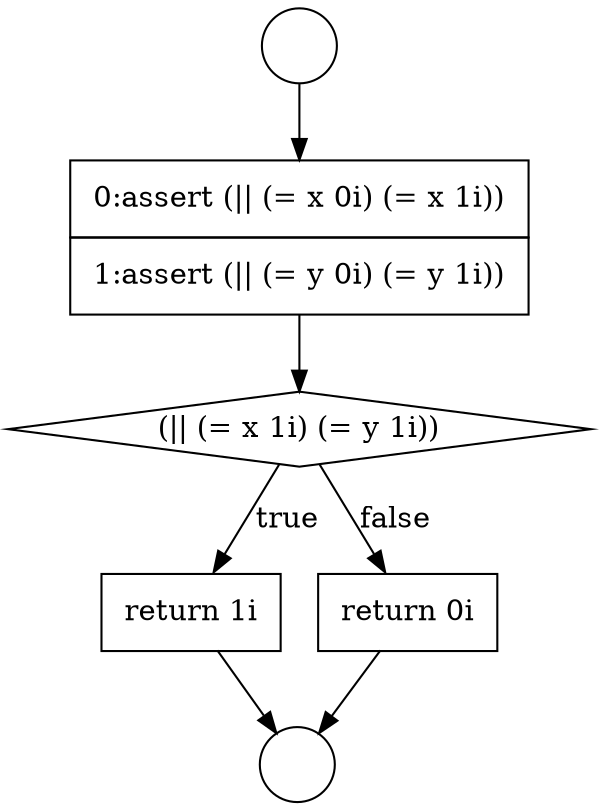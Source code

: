 digraph {
  node174 [shape=none, margin=0, label=<<font color="black">
    <table border="0" cellborder="1" cellspacing="0" cellpadding="10">
      <tr><td align="left">0:assert (|| (= x 0i) (= x 1i))</td></tr>
      <tr><td align="left">1:assert (|| (= y 0i) (= y 1i))</td></tr>
    </table>
  </font>> color="black" fillcolor="white" style=filled]
  node173 [shape=circle label=" " color="black" fillcolor="white" style=filled]
  node176 [shape=none, margin=0, label=<<font color="black">
    <table border="0" cellborder="1" cellspacing="0" cellpadding="10">
      <tr><td align="left">return 1i</td></tr>
    </table>
  </font>> color="black" fillcolor="white" style=filled]
  node172 [shape=circle label=" " color="black" fillcolor="white" style=filled]
  node177 [shape=none, margin=0, label=<<font color="black">
    <table border="0" cellborder="1" cellspacing="0" cellpadding="10">
      <tr><td align="left">return 0i</td></tr>
    </table>
  </font>> color="black" fillcolor="white" style=filled]
  node175 [shape=diamond, label=<<font color="black">(|| (= x 1i) (= y 1i))</font>> color="black" fillcolor="white" style=filled]
  node175 -> node176 [label=<<font color="black">true</font>> color="black"]
  node175 -> node177 [label=<<font color="black">false</font>> color="black"]
  node174 -> node175 [ color="black"]
  node172 -> node174 [ color="black"]
  node177 -> node173 [ color="black"]
  node176 -> node173 [ color="black"]
}
